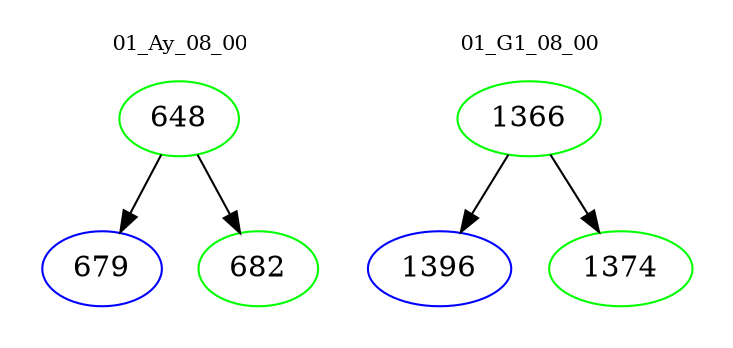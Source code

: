 digraph{
subgraph cluster_0 {
color = white
label = "01_Ay_08_00";
fontsize=10;
T0_648 [label="648", color="green"]
T0_648 -> T0_679 [color="black"]
T0_679 [label="679", color="blue"]
T0_648 -> T0_682 [color="black"]
T0_682 [label="682", color="green"]
}
subgraph cluster_1 {
color = white
label = "01_G1_08_00";
fontsize=10;
T1_1366 [label="1366", color="green"]
T1_1366 -> T1_1396 [color="black"]
T1_1396 [label="1396", color="blue"]
T1_1366 -> T1_1374 [color="black"]
T1_1374 [label="1374", color="green"]
}
}
